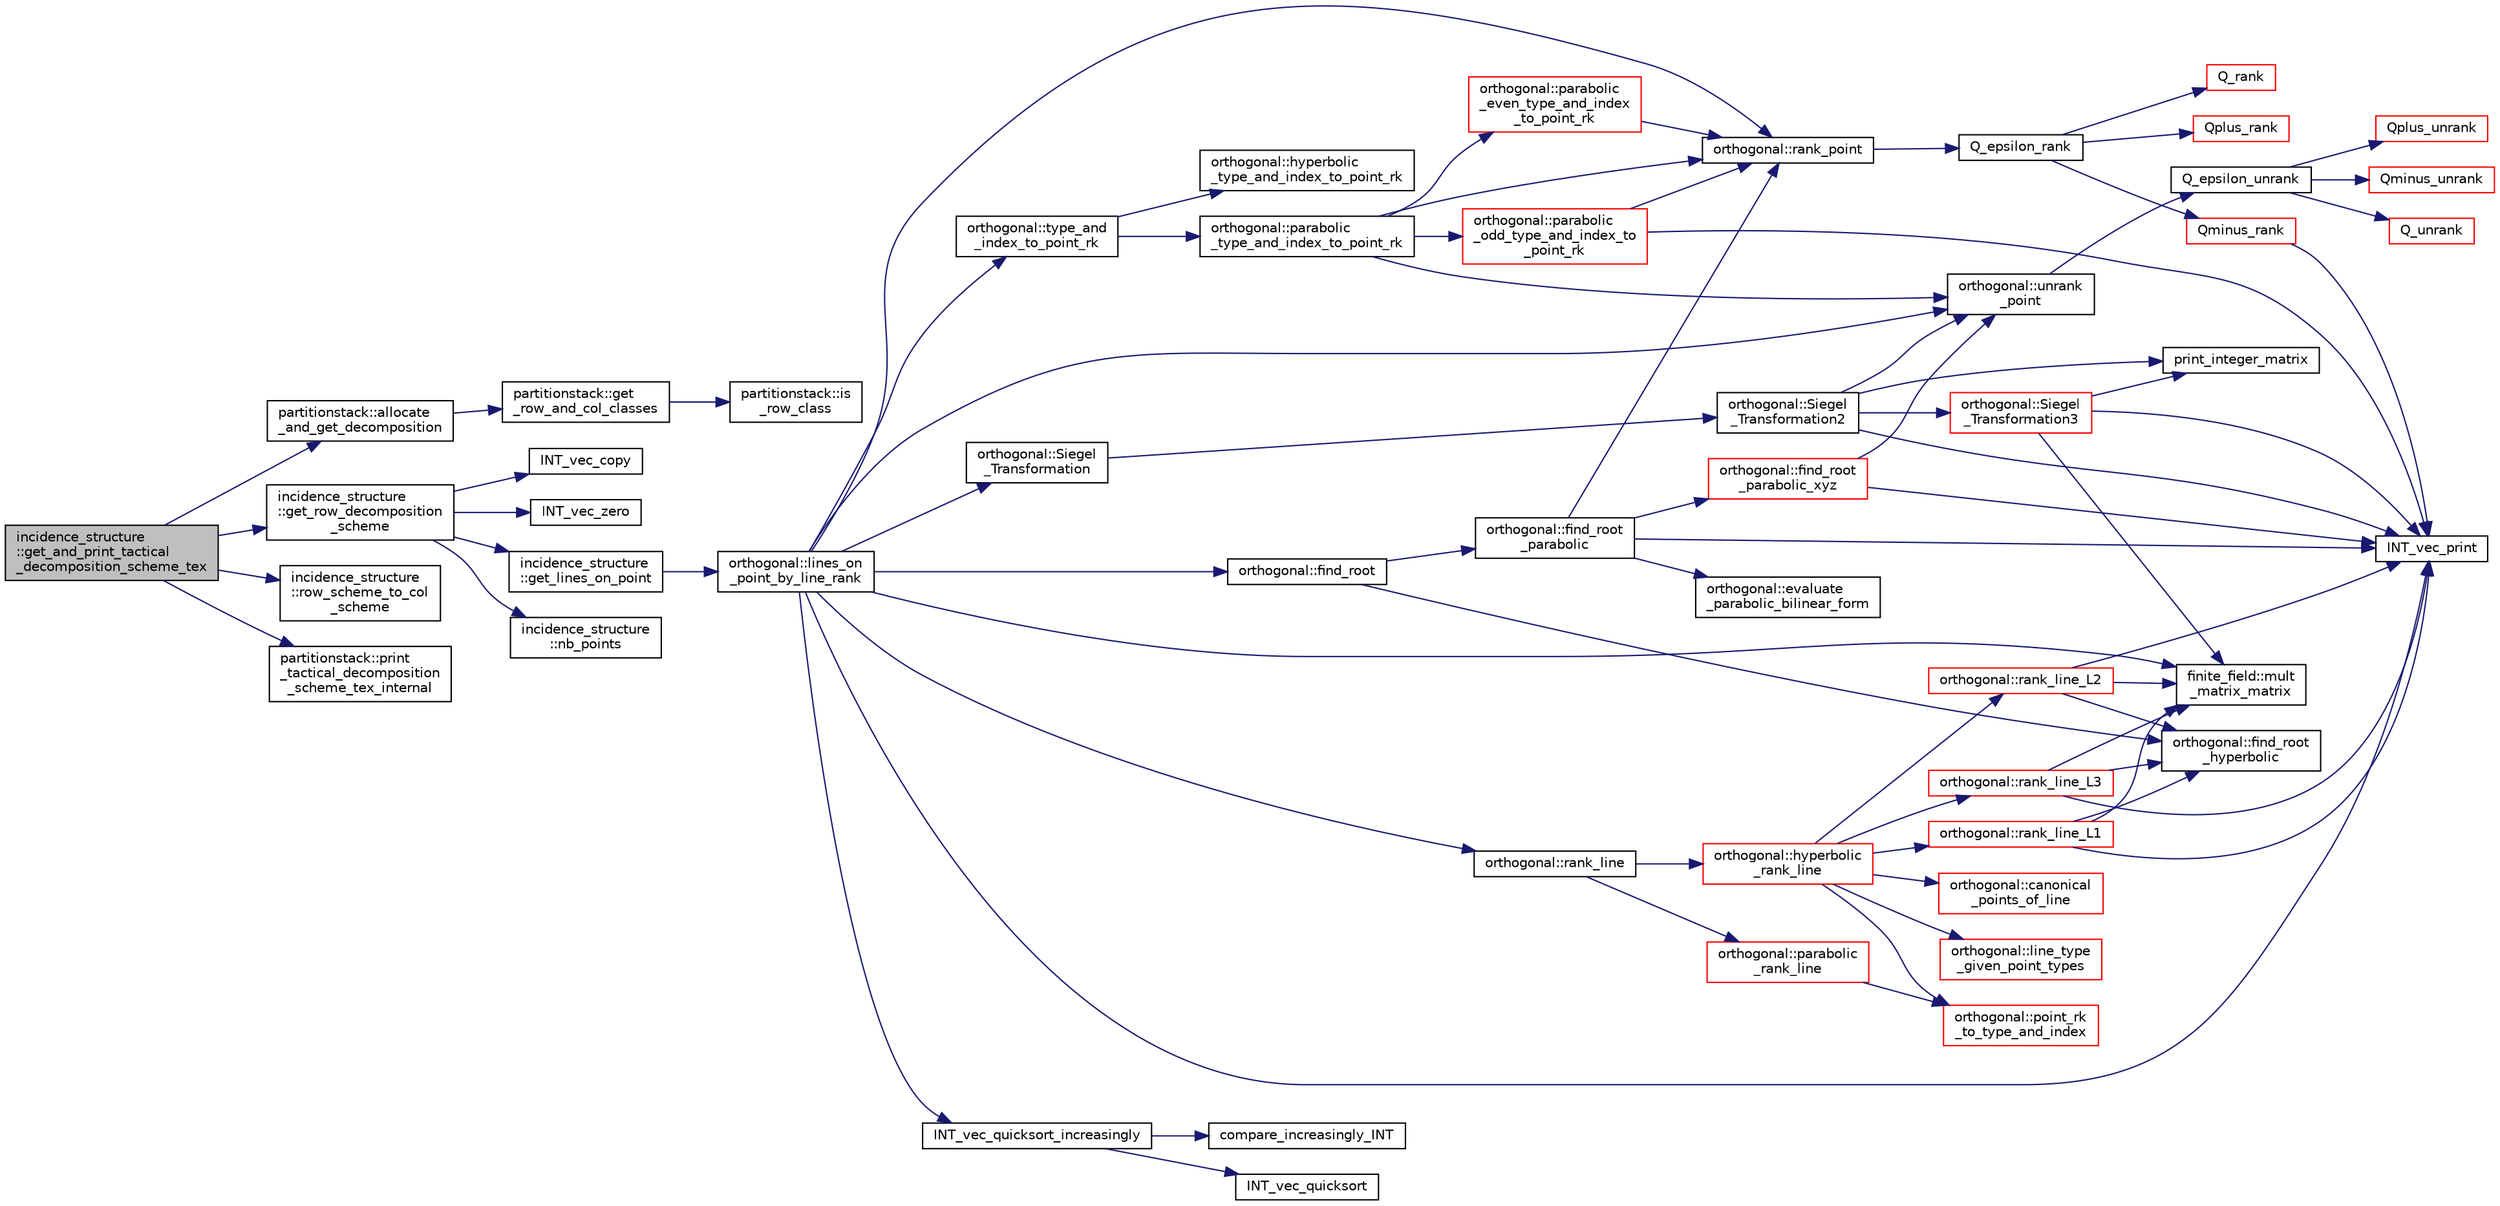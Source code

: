 digraph "incidence_structure::get_and_print_tactical_decomposition_scheme_tex"
{
  edge [fontname="Helvetica",fontsize="10",labelfontname="Helvetica",labelfontsize="10"];
  node [fontname="Helvetica",fontsize="10",shape=record];
  rankdir="LR";
  Node3149 [label="incidence_structure\l::get_and_print_tactical\l_decomposition_scheme_tex",height=0.2,width=0.4,color="black", fillcolor="grey75", style="filled", fontcolor="black"];
  Node3149 -> Node3150 [color="midnightblue",fontsize="10",style="solid",fontname="Helvetica"];
  Node3150 [label="partitionstack::allocate\l_and_get_decomposition",height=0.2,width=0.4,color="black", fillcolor="white", style="filled",URL="$d3/d87/classpartitionstack.html#a3cd13923b18c41d37259ed943f331208"];
  Node3150 -> Node3151 [color="midnightblue",fontsize="10",style="solid",fontname="Helvetica"];
  Node3151 [label="partitionstack::get\l_row_and_col_classes",height=0.2,width=0.4,color="black", fillcolor="white", style="filled",URL="$d3/d87/classpartitionstack.html#a127a6965905c3f08c50ee09a100cb465"];
  Node3151 -> Node3152 [color="midnightblue",fontsize="10",style="solid",fontname="Helvetica"];
  Node3152 [label="partitionstack::is\l_row_class",height=0.2,width=0.4,color="black", fillcolor="white", style="filled",URL="$d3/d87/classpartitionstack.html#ad8497b40f1c327d3eb2fb2b993d88bb7"];
  Node3149 -> Node3153 [color="midnightblue",fontsize="10",style="solid",fontname="Helvetica"];
  Node3153 [label="incidence_structure\l::get_row_decomposition\l_scheme",height=0.2,width=0.4,color="black", fillcolor="white", style="filled",URL="$da/d8a/classincidence__structure.html#aa0ad04253ba8e75bb15900ee8b01c9aa"];
  Node3153 -> Node3154 [color="midnightblue",fontsize="10",style="solid",fontname="Helvetica"];
  Node3154 [label="INT_vec_zero",height=0.2,width=0.4,color="black", fillcolor="white", style="filled",URL="$df/dbf/sajeeb_8_c.html#aa8c9c7977203577026080f546fe4980f"];
  Node3153 -> Node3155 [color="midnightblue",fontsize="10",style="solid",fontname="Helvetica"];
  Node3155 [label="incidence_structure\l::get_lines_on_point",height=0.2,width=0.4,color="black", fillcolor="white", style="filled",URL="$da/d8a/classincidence__structure.html#a09148fd9478525b4a65c8e44833d1861"];
  Node3155 -> Node3156 [color="midnightblue",fontsize="10",style="solid",fontname="Helvetica"];
  Node3156 [label="orthogonal::lines_on\l_point_by_line_rank",height=0.2,width=0.4,color="black", fillcolor="white", style="filled",URL="$d7/daa/classorthogonal.html#adc21874b6da3cd3585c704994fb538aa"];
  Node3156 -> Node3157 [color="midnightblue",fontsize="10",style="solid",fontname="Helvetica"];
  Node3157 [label="orthogonal::type_and\l_index_to_point_rk",height=0.2,width=0.4,color="black", fillcolor="white", style="filled",URL="$d7/daa/classorthogonal.html#a319ef460cdfe3247d336c3fb482901eb"];
  Node3157 -> Node3158 [color="midnightblue",fontsize="10",style="solid",fontname="Helvetica"];
  Node3158 [label="orthogonal::hyperbolic\l_type_and_index_to_point_rk",height=0.2,width=0.4,color="black", fillcolor="white", style="filled",URL="$d7/daa/classorthogonal.html#af31cd843ff2e6eb4fe1ba9c49e62d1b8"];
  Node3157 -> Node3159 [color="midnightblue",fontsize="10",style="solid",fontname="Helvetica"];
  Node3159 [label="orthogonal::parabolic\l_type_and_index_to_point_rk",height=0.2,width=0.4,color="black", fillcolor="white", style="filled",URL="$d7/daa/classorthogonal.html#a67c316cf01b382762e6ac372f522d106"];
  Node3159 -> Node3160 [color="midnightblue",fontsize="10",style="solid",fontname="Helvetica"];
  Node3160 [label="orthogonal::unrank\l_point",height=0.2,width=0.4,color="black", fillcolor="white", style="filled",URL="$d7/daa/classorthogonal.html#ab655117100f7c66c19817b84ac5ac0a0"];
  Node3160 -> Node3161 [color="midnightblue",fontsize="10",style="solid",fontname="Helvetica"];
  Node3161 [label="Q_epsilon_unrank",height=0.2,width=0.4,color="black", fillcolor="white", style="filled",URL="$d4/d67/geometry_8h.html#af162c4d30d4a6528299e37551c353e7b"];
  Node3161 -> Node3162 [color="midnightblue",fontsize="10",style="solid",fontname="Helvetica"];
  Node3162 [label="Q_unrank",height=0.2,width=0.4,color="red", fillcolor="white", style="filled",URL="$db/da0/lib_2foundations_2geometry_2orthogonal__points_8_c.html#a6d02923d5b54ef796934e753e6f5b65b"];
  Node3161 -> Node3180 [color="midnightblue",fontsize="10",style="solid",fontname="Helvetica"];
  Node3180 [label="Qplus_unrank",height=0.2,width=0.4,color="red", fillcolor="white", style="filled",URL="$db/da0/lib_2foundations_2geometry_2orthogonal__points_8_c.html#ad50512edd586919700e033744b4a03c8"];
  Node3161 -> Node3181 [color="midnightblue",fontsize="10",style="solid",fontname="Helvetica"];
  Node3181 [label="Qminus_unrank",height=0.2,width=0.4,color="red", fillcolor="white", style="filled",URL="$db/da0/lib_2foundations_2geometry_2orthogonal__points_8_c.html#ac2dd18f435ab479095b836a483c12c7d"];
  Node3159 -> Node3182 [color="midnightblue",fontsize="10",style="solid",fontname="Helvetica"];
  Node3182 [label="orthogonal::rank_point",height=0.2,width=0.4,color="black", fillcolor="white", style="filled",URL="$d7/daa/classorthogonal.html#adb4f1528590a804b3c011a68c9ebf655"];
  Node3182 -> Node3183 [color="midnightblue",fontsize="10",style="solid",fontname="Helvetica"];
  Node3183 [label="Q_epsilon_rank",height=0.2,width=0.4,color="black", fillcolor="white", style="filled",URL="$d4/d67/geometry_8h.html#a0949e1151174e2988aa697cb31942e97"];
  Node3183 -> Node3184 [color="midnightblue",fontsize="10",style="solid",fontname="Helvetica"];
  Node3184 [label="Q_rank",height=0.2,width=0.4,color="red", fillcolor="white", style="filled",URL="$db/da0/lib_2foundations_2geometry_2orthogonal__points_8_c.html#ad2671f4db3224df1e22494b9d946375e"];
  Node3183 -> Node3200 [color="midnightblue",fontsize="10",style="solid",fontname="Helvetica"];
  Node3200 [label="Qplus_rank",height=0.2,width=0.4,color="red", fillcolor="white", style="filled",URL="$db/da0/lib_2foundations_2geometry_2orthogonal__points_8_c.html#aaa1be357d007a845ce2866169d63afb7"];
  Node3183 -> Node3201 [color="midnightblue",fontsize="10",style="solid",fontname="Helvetica"];
  Node3201 [label="Qminus_rank",height=0.2,width=0.4,color="red", fillcolor="white", style="filled",URL="$db/da0/lib_2foundations_2geometry_2orthogonal__points_8_c.html#aec3e3dad3c2c12fa081edab0af2cb91a"];
  Node3201 -> Node3190 [color="midnightblue",fontsize="10",style="solid",fontname="Helvetica"];
  Node3190 [label="INT_vec_print",height=0.2,width=0.4,color="black", fillcolor="white", style="filled",URL="$df/dbf/sajeeb_8_c.html#a79a5901af0b47dd0d694109543c027fe"];
  Node3159 -> Node3203 [color="midnightblue",fontsize="10",style="solid",fontname="Helvetica"];
  Node3203 [label="orthogonal::parabolic\l_even_type_and_index\l_to_point_rk",height=0.2,width=0.4,color="red", fillcolor="white", style="filled",URL="$d7/daa/classorthogonal.html#af43894039e8c5a8039f52b93dfa3ff77"];
  Node3203 -> Node3182 [color="midnightblue",fontsize="10",style="solid",fontname="Helvetica"];
  Node3159 -> Node3216 [color="midnightblue",fontsize="10",style="solid",fontname="Helvetica"];
  Node3216 [label="orthogonal::parabolic\l_odd_type_and_index_to\l_point_rk",height=0.2,width=0.4,color="red", fillcolor="white", style="filled",URL="$d7/daa/classorthogonal.html#aac70113614b52601e38b3ce8cbffbc9a"];
  Node3216 -> Node3190 [color="midnightblue",fontsize="10",style="solid",fontname="Helvetica"];
  Node3216 -> Node3182 [color="midnightblue",fontsize="10",style="solid",fontname="Helvetica"];
  Node3156 -> Node3160 [color="midnightblue",fontsize="10",style="solid",fontname="Helvetica"];
  Node3156 -> Node3220 [color="midnightblue",fontsize="10",style="solid",fontname="Helvetica"];
  Node3220 [label="orthogonal::find_root",height=0.2,width=0.4,color="black", fillcolor="white", style="filled",URL="$d7/daa/classorthogonal.html#a7cad6e763a1f49ab5e372a26f5cdf247"];
  Node3220 -> Node3221 [color="midnightblue",fontsize="10",style="solid",fontname="Helvetica"];
  Node3221 [label="orthogonal::find_root\l_hyperbolic",height=0.2,width=0.4,color="black", fillcolor="white", style="filled",URL="$d7/daa/classorthogonal.html#a4cb66d7aec283cd032a99cb9b2b9992d"];
  Node3220 -> Node3222 [color="midnightblue",fontsize="10",style="solid",fontname="Helvetica"];
  Node3222 [label="orthogonal::find_root\l_parabolic",height=0.2,width=0.4,color="black", fillcolor="white", style="filled",URL="$d7/daa/classorthogonal.html#a2e4453bb31692707f8a9e8b660b2e136"];
  Node3222 -> Node3223 [color="midnightblue",fontsize="10",style="solid",fontname="Helvetica"];
  Node3223 [label="orthogonal::find_root\l_parabolic_xyz",height=0.2,width=0.4,color="red", fillcolor="white", style="filled",URL="$d7/daa/classorthogonal.html#a17dba83065c664a7d174c4693e87493b"];
  Node3223 -> Node3160 [color="midnightblue",fontsize="10",style="solid",fontname="Helvetica"];
  Node3223 -> Node3190 [color="midnightblue",fontsize="10",style="solid",fontname="Helvetica"];
  Node3222 -> Node3190 [color="midnightblue",fontsize="10",style="solid",fontname="Helvetica"];
  Node3222 -> Node3224 [color="midnightblue",fontsize="10",style="solid",fontname="Helvetica"];
  Node3224 [label="orthogonal::evaluate\l_parabolic_bilinear_form",height=0.2,width=0.4,color="black", fillcolor="white", style="filled",URL="$d7/daa/classorthogonal.html#a8ee79da4c853cd384a0028cbebbbe0ee"];
  Node3222 -> Node3182 [color="midnightblue",fontsize="10",style="solid",fontname="Helvetica"];
  Node3156 -> Node3225 [color="midnightblue",fontsize="10",style="solid",fontname="Helvetica"];
  Node3225 [label="orthogonal::Siegel\l_Transformation",height=0.2,width=0.4,color="black", fillcolor="white", style="filled",URL="$d7/daa/classorthogonal.html#a27258e68c99323ac8de66fedbe565a3d"];
  Node3225 -> Node3226 [color="midnightblue",fontsize="10",style="solid",fontname="Helvetica"];
  Node3226 [label="orthogonal::Siegel\l_Transformation2",height=0.2,width=0.4,color="black", fillcolor="white", style="filled",URL="$d7/daa/classorthogonal.html#aaf1945ebd71495f1b362e5091d4b30ec"];
  Node3226 -> Node3160 [color="midnightblue",fontsize="10",style="solid",fontname="Helvetica"];
  Node3226 -> Node3190 [color="midnightblue",fontsize="10",style="solid",fontname="Helvetica"];
  Node3226 -> Node3227 [color="midnightblue",fontsize="10",style="solid",fontname="Helvetica"];
  Node3227 [label="orthogonal::Siegel\l_Transformation3",height=0.2,width=0.4,color="red", fillcolor="white", style="filled",URL="$d7/daa/classorthogonal.html#ac9129abf3f825e8c7d5591d1ba116ac7"];
  Node3227 -> Node3190 [color="midnightblue",fontsize="10",style="solid",fontname="Helvetica"];
  Node3227 -> Node3232 [color="midnightblue",fontsize="10",style="solid",fontname="Helvetica"];
  Node3232 [label="print_integer_matrix",height=0.2,width=0.4,color="black", fillcolor="white", style="filled",URL="$d5/db4/io__and__os_8h.html#ab4d187a9b89a64102b971201b789b653"];
  Node3227 -> Node3234 [color="midnightblue",fontsize="10",style="solid",fontname="Helvetica"];
  Node3234 [label="finite_field::mult\l_matrix_matrix",height=0.2,width=0.4,color="black", fillcolor="white", style="filled",URL="$df/d5a/classfinite__field.html#a5e28706b815838d0ec34de1fa74bc3c4"];
  Node3226 -> Node3232 [color="midnightblue",fontsize="10",style="solid",fontname="Helvetica"];
  Node3156 -> Node3234 [color="midnightblue",fontsize="10",style="solid",fontname="Helvetica"];
  Node3156 -> Node3182 [color="midnightblue",fontsize="10",style="solid",fontname="Helvetica"];
  Node3156 -> Node3248 [color="midnightblue",fontsize="10",style="solid",fontname="Helvetica"];
  Node3248 [label="orthogonal::rank_line",height=0.2,width=0.4,color="black", fillcolor="white", style="filled",URL="$d7/daa/classorthogonal.html#a5e1b5a3eb76840f425e71f25dabcd470"];
  Node3248 -> Node3249 [color="midnightblue",fontsize="10",style="solid",fontname="Helvetica"];
  Node3249 [label="orthogonal::hyperbolic\l_rank_line",height=0.2,width=0.4,color="red", fillcolor="white", style="filled",URL="$d7/daa/classorthogonal.html#a2810f9a6851f445b03fdbfe2a888e9f5"];
  Node3249 -> Node3250 [color="midnightblue",fontsize="10",style="solid",fontname="Helvetica"];
  Node3250 [label="orthogonal::point_rk\l_to_type_and_index",height=0.2,width=0.4,color="red", fillcolor="white", style="filled",URL="$d7/daa/classorthogonal.html#a5419c9c6b60c81e6e66f3606e7ad1815"];
  Node3249 -> Node3263 [color="midnightblue",fontsize="10",style="solid",fontname="Helvetica"];
  Node3263 [label="orthogonal::line_type\l_given_point_types",height=0.2,width=0.4,color="red", fillcolor="white", style="filled",URL="$d7/daa/classorthogonal.html#abffd6b3e0d545fbe7799a2e2c1038aba"];
  Node3249 -> Node3280 [color="midnightblue",fontsize="10",style="solid",fontname="Helvetica"];
  Node3280 [label="orthogonal::canonical\l_points_of_line",height=0.2,width=0.4,color="red", fillcolor="white", style="filled",URL="$d7/daa/classorthogonal.html#a561d7c5426dcdb221a961ab2f0d89ae4"];
  Node3249 -> Node3295 [color="midnightblue",fontsize="10",style="solid",fontname="Helvetica"];
  Node3295 [label="orthogonal::rank_line_L1",height=0.2,width=0.4,color="red", fillcolor="white", style="filled",URL="$d7/daa/classorthogonal.html#a2d89d504dee5256f035591c1cb64e129"];
  Node3295 -> Node3190 [color="midnightblue",fontsize="10",style="solid",fontname="Helvetica"];
  Node3295 -> Node3221 [color="midnightblue",fontsize="10",style="solid",fontname="Helvetica"];
  Node3295 -> Node3234 [color="midnightblue",fontsize="10",style="solid",fontname="Helvetica"];
  Node3249 -> Node3297 [color="midnightblue",fontsize="10",style="solid",fontname="Helvetica"];
  Node3297 [label="orthogonal::rank_line_L2",height=0.2,width=0.4,color="red", fillcolor="white", style="filled",URL="$d7/daa/classorthogonal.html#abd9adb280933c973c9288e2764f72256"];
  Node3297 -> Node3190 [color="midnightblue",fontsize="10",style="solid",fontname="Helvetica"];
  Node3297 -> Node3221 [color="midnightblue",fontsize="10",style="solid",fontname="Helvetica"];
  Node3297 -> Node3234 [color="midnightblue",fontsize="10",style="solid",fontname="Helvetica"];
  Node3249 -> Node3298 [color="midnightblue",fontsize="10",style="solid",fontname="Helvetica"];
  Node3298 [label="orthogonal::rank_line_L3",height=0.2,width=0.4,color="red", fillcolor="white", style="filled",URL="$d7/daa/classorthogonal.html#a45ebd133d98a13f8c10e1ff0310874a9"];
  Node3298 -> Node3190 [color="midnightblue",fontsize="10",style="solid",fontname="Helvetica"];
  Node3298 -> Node3221 [color="midnightblue",fontsize="10",style="solid",fontname="Helvetica"];
  Node3298 -> Node3234 [color="midnightblue",fontsize="10",style="solid",fontname="Helvetica"];
  Node3248 -> Node3303 [color="midnightblue",fontsize="10",style="solid",fontname="Helvetica"];
  Node3303 [label="orthogonal::parabolic\l_rank_line",height=0.2,width=0.4,color="red", fillcolor="white", style="filled",URL="$d7/daa/classorthogonal.html#a7df334ceca90bc5b90c56354dbaf45c9"];
  Node3303 -> Node3250 [color="midnightblue",fontsize="10",style="solid",fontname="Helvetica"];
  Node3156 -> Node3325 [color="midnightblue",fontsize="10",style="solid",fontname="Helvetica"];
  Node3325 [label="INT_vec_quicksort_increasingly",height=0.2,width=0.4,color="black", fillcolor="white", style="filled",URL="$d5/de2/foundations_2data__structures_2data__structures_8h.html#a31ccee746bc644f58816c67bc3a0e237"];
  Node3325 -> Node3326 [color="midnightblue",fontsize="10",style="solid",fontname="Helvetica"];
  Node3326 [label="INT_vec_quicksort",height=0.2,width=0.4,color="black", fillcolor="white", style="filled",URL="$d4/dd7/sorting_8_c.html#a06b413b423531ad098e9536031cc91ef"];
  Node3325 -> Node3327 [color="midnightblue",fontsize="10",style="solid",fontname="Helvetica"];
  Node3327 [label="compare_increasingly_INT",height=0.2,width=0.4,color="black", fillcolor="white", style="filled",URL="$d4/dd7/sorting_8_c.html#aa182150f114c64f81fcefcbc6d292790"];
  Node3156 -> Node3190 [color="midnightblue",fontsize="10",style="solid",fontname="Helvetica"];
  Node3153 -> Node3328 [color="midnightblue",fontsize="10",style="solid",fontname="Helvetica"];
  Node3328 [label="incidence_structure\l::nb_points",height=0.2,width=0.4,color="black", fillcolor="white", style="filled",URL="$da/d8a/classincidence__structure.html#aff5f6bfdc7470e73082ee6faacf0af64"];
  Node3153 -> Node3238 [color="midnightblue",fontsize="10",style="solid",fontname="Helvetica"];
  Node3238 [label="INT_vec_copy",height=0.2,width=0.4,color="black", fillcolor="white", style="filled",URL="$df/dbf/sajeeb_8_c.html#ac2d875e27e009af6ec04d17254d11075"];
  Node3149 -> Node3329 [color="midnightblue",fontsize="10",style="solid",fontname="Helvetica"];
  Node3329 [label="incidence_structure\l::row_scheme_to_col\l_scheme",height=0.2,width=0.4,color="black", fillcolor="white", style="filled",URL="$da/d8a/classincidence__structure.html#a582f7e96981fde19d23c30fde9561e35"];
  Node3149 -> Node3330 [color="midnightblue",fontsize="10",style="solid",fontname="Helvetica"];
  Node3330 [label="partitionstack::print\l_tactical_decomposition\l_scheme_tex_internal",height=0.2,width=0.4,color="black", fillcolor="white", style="filled",URL="$d3/d87/classpartitionstack.html#aa79ebae6c167b8517972eb5490298856"];
}
